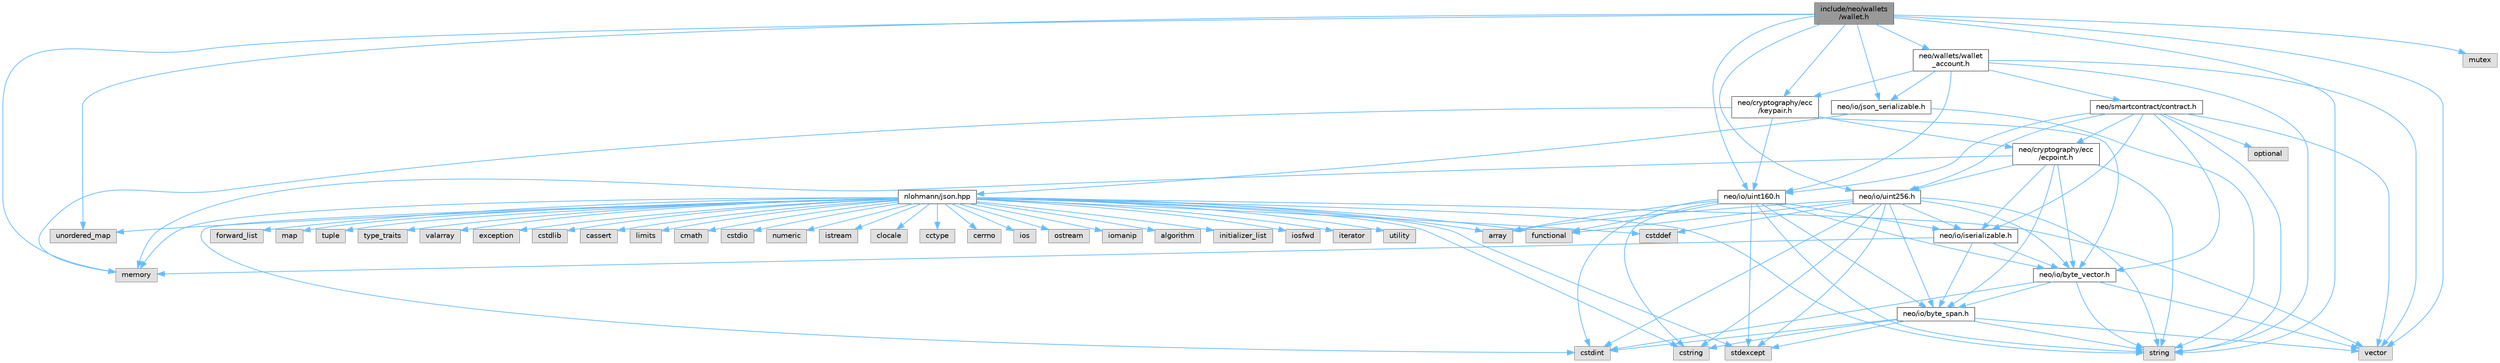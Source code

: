 digraph "include/neo/wallets/wallet.h"
{
 // LATEX_PDF_SIZE
  bgcolor="transparent";
  edge [fontname=Helvetica,fontsize=10,labelfontname=Helvetica,labelfontsize=10];
  node [fontname=Helvetica,fontsize=10,shape=box,height=0.2,width=0.4];
  Node1 [id="Node000001",label="include/neo/wallets\l/wallet.h",height=0.2,width=0.4,color="gray40", fillcolor="grey60", style="filled", fontcolor="black",tooltip=" "];
  Node1 -> Node2 [id="edge102_Node000001_Node000002",color="steelblue1",style="solid",tooltip=" "];
  Node2 [id="Node000002",label="neo/cryptography/ecc\l/keypair.h",height=0.2,width=0.4,color="grey40", fillcolor="white", style="filled",URL="$keypair_8h.html",tooltip=" "];
  Node2 -> Node3 [id="edge103_Node000002_Node000003",color="steelblue1",style="solid",tooltip=" "];
  Node3 [id="Node000003",label="neo/cryptography/ecc\l/ecpoint.h",height=0.2,width=0.4,color="grey40", fillcolor="white", style="filled",URL="$ecpoint_8h.html",tooltip=" "];
  Node3 -> Node4 [id="edge104_Node000003_Node000004",color="steelblue1",style="solid",tooltip=" "];
  Node4 [id="Node000004",label="neo/io/byte_span.h",height=0.2,width=0.4,color="grey40", fillcolor="white", style="filled",URL="$io_2byte__span_8h.html",tooltip=" "];
  Node4 -> Node5 [id="edge105_Node000004_Node000005",color="steelblue1",style="solid",tooltip=" "];
  Node5 [id="Node000005",label="cstdint",height=0.2,width=0.4,color="grey60", fillcolor="#E0E0E0", style="filled",tooltip=" "];
  Node4 -> Node6 [id="edge106_Node000004_Node000006",color="steelblue1",style="solid",tooltip=" "];
  Node6 [id="Node000006",label="cstring",height=0.2,width=0.4,color="grey60", fillcolor="#E0E0E0", style="filled",tooltip=" "];
  Node4 -> Node7 [id="edge107_Node000004_Node000007",color="steelblue1",style="solid",tooltip=" "];
  Node7 [id="Node000007",label="stdexcept",height=0.2,width=0.4,color="grey60", fillcolor="#E0E0E0", style="filled",tooltip=" "];
  Node4 -> Node8 [id="edge108_Node000004_Node000008",color="steelblue1",style="solid",tooltip=" "];
  Node8 [id="Node000008",label="string",height=0.2,width=0.4,color="grey60", fillcolor="#E0E0E0", style="filled",tooltip=" "];
  Node4 -> Node9 [id="edge109_Node000004_Node000009",color="steelblue1",style="solid",tooltip=" "];
  Node9 [id="Node000009",label="vector",height=0.2,width=0.4,color="grey60", fillcolor="#E0E0E0", style="filled",tooltip=" "];
  Node3 -> Node10 [id="edge110_Node000003_Node000010",color="steelblue1",style="solid",tooltip=" "];
  Node10 [id="Node000010",label="neo/io/byte_vector.h",height=0.2,width=0.4,color="grey40", fillcolor="white", style="filled",URL="$io_2byte__vector_8h.html",tooltip=" "];
  Node10 -> Node4 [id="edge111_Node000010_Node000004",color="steelblue1",style="solid",tooltip=" "];
  Node10 -> Node5 [id="edge112_Node000010_Node000005",color="steelblue1",style="solid",tooltip=" "];
  Node10 -> Node8 [id="edge113_Node000010_Node000008",color="steelblue1",style="solid",tooltip=" "];
  Node10 -> Node9 [id="edge114_Node000010_Node000009",color="steelblue1",style="solid",tooltip=" "];
  Node3 -> Node11 [id="edge115_Node000003_Node000011",color="steelblue1",style="solid",tooltip=" "];
  Node11 [id="Node000011",label="neo/io/iserializable.h",height=0.2,width=0.4,color="grey40", fillcolor="white", style="filled",URL="$iserializable_8h.html",tooltip=" "];
  Node11 -> Node4 [id="edge116_Node000011_Node000004",color="steelblue1",style="solid",tooltip=" "];
  Node11 -> Node10 [id="edge117_Node000011_Node000010",color="steelblue1",style="solid",tooltip=" "];
  Node11 -> Node12 [id="edge118_Node000011_Node000012",color="steelblue1",style="solid",tooltip=" "];
  Node12 [id="Node000012",label="memory",height=0.2,width=0.4,color="grey60", fillcolor="#E0E0E0", style="filled",tooltip=" "];
  Node3 -> Node13 [id="edge119_Node000003_Node000013",color="steelblue1",style="solid",tooltip=" "];
  Node13 [id="Node000013",label="neo/io/uint256.h",height=0.2,width=0.4,color="grey40", fillcolor="white", style="filled",URL="$uint256_8h.html",tooltip=" "];
  Node13 -> Node4 [id="edge120_Node000013_Node000004",color="steelblue1",style="solid",tooltip=" "];
  Node13 -> Node10 [id="edge121_Node000013_Node000010",color="steelblue1",style="solid",tooltip=" "];
  Node13 -> Node11 [id="edge122_Node000013_Node000011",color="steelblue1",style="solid",tooltip=" "];
  Node13 -> Node14 [id="edge123_Node000013_Node000014",color="steelblue1",style="solid",tooltip=" "];
  Node14 [id="Node000014",label="array",height=0.2,width=0.4,color="grey60", fillcolor="#E0E0E0", style="filled",tooltip=" "];
  Node13 -> Node15 [id="edge124_Node000013_Node000015",color="steelblue1",style="solid",tooltip=" "];
  Node15 [id="Node000015",label="cstddef",height=0.2,width=0.4,color="grey60", fillcolor="#E0E0E0", style="filled",tooltip=" "];
  Node13 -> Node5 [id="edge125_Node000013_Node000005",color="steelblue1",style="solid",tooltip=" "];
  Node13 -> Node6 [id="edge126_Node000013_Node000006",color="steelblue1",style="solid",tooltip=" "];
  Node13 -> Node16 [id="edge127_Node000013_Node000016",color="steelblue1",style="solid",tooltip=" "];
  Node16 [id="Node000016",label="functional",height=0.2,width=0.4,color="grey60", fillcolor="#E0E0E0", style="filled",tooltip=" "];
  Node13 -> Node7 [id="edge128_Node000013_Node000007",color="steelblue1",style="solid",tooltip=" "];
  Node13 -> Node8 [id="edge129_Node000013_Node000008",color="steelblue1",style="solid",tooltip=" "];
  Node3 -> Node12 [id="edge130_Node000003_Node000012",color="steelblue1",style="solid",tooltip=" "];
  Node3 -> Node8 [id="edge131_Node000003_Node000008",color="steelblue1",style="solid",tooltip=" "];
  Node2 -> Node10 [id="edge132_Node000002_Node000010",color="steelblue1",style="solid",tooltip=" "];
  Node2 -> Node17 [id="edge133_Node000002_Node000017",color="steelblue1",style="solid",tooltip=" "];
  Node17 [id="Node000017",label="neo/io/uint160.h",height=0.2,width=0.4,color="grey40", fillcolor="white", style="filled",URL="$uint160_8h.html",tooltip=" "];
  Node17 -> Node4 [id="edge134_Node000017_Node000004",color="steelblue1",style="solid",tooltip=" "];
  Node17 -> Node10 [id="edge135_Node000017_Node000010",color="steelblue1",style="solid",tooltip=" "];
  Node17 -> Node11 [id="edge136_Node000017_Node000011",color="steelblue1",style="solid",tooltip=" "];
  Node17 -> Node14 [id="edge137_Node000017_Node000014",color="steelblue1",style="solid",tooltip=" "];
  Node17 -> Node5 [id="edge138_Node000017_Node000005",color="steelblue1",style="solid",tooltip=" "];
  Node17 -> Node6 [id="edge139_Node000017_Node000006",color="steelblue1",style="solid",tooltip=" "];
  Node17 -> Node16 [id="edge140_Node000017_Node000016",color="steelblue1",style="solid",tooltip=" "];
  Node17 -> Node7 [id="edge141_Node000017_Node000007",color="steelblue1",style="solid",tooltip=" "];
  Node17 -> Node8 [id="edge142_Node000017_Node000008",color="steelblue1",style="solid",tooltip=" "];
  Node2 -> Node12 [id="edge143_Node000002_Node000012",color="steelblue1",style="solid",tooltip=" "];
  Node1 -> Node18 [id="edge144_Node000001_Node000018",color="steelblue1",style="solid",tooltip=" "];
  Node18 [id="Node000018",label="neo/io/json_serializable.h",height=0.2,width=0.4,color="grey40", fillcolor="white", style="filled",URL="$json__serializable_8h.html",tooltip=" "];
  Node18 -> Node19 [id="edge145_Node000018_Node000019",color="steelblue1",style="solid",tooltip=" "];
  Node19 [id="Node000019",label="nlohmann/json.hpp",height=0.2,width=0.4,color="grey40", fillcolor="white", style="filled",URL="$json_8hpp.html",tooltip=" "];
  Node19 -> Node20 [id="edge146_Node000019_Node000020",color="steelblue1",style="solid",tooltip=" "];
  Node20 [id="Node000020",label="algorithm",height=0.2,width=0.4,color="grey60", fillcolor="#E0E0E0", style="filled",tooltip=" "];
  Node19 -> Node15 [id="edge147_Node000019_Node000015",color="steelblue1",style="solid",tooltip=" "];
  Node19 -> Node16 [id="edge148_Node000019_Node000016",color="steelblue1",style="solid",tooltip=" "];
  Node19 -> Node21 [id="edge149_Node000019_Node000021",color="steelblue1",style="solid",tooltip=" "];
  Node21 [id="Node000021",label="initializer_list",height=0.2,width=0.4,color="grey60", fillcolor="#E0E0E0", style="filled",tooltip=" "];
  Node19 -> Node22 [id="edge150_Node000019_Node000022",color="steelblue1",style="solid",tooltip=" "];
  Node22 [id="Node000022",label="iosfwd",height=0.2,width=0.4,color="grey60", fillcolor="#E0E0E0", style="filled",tooltip=" "];
  Node19 -> Node23 [id="edge151_Node000019_Node000023",color="steelblue1",style="solid",tooltip=" "];
  Node23 [id="Node000023",label="iterator",height=0.2,width=0.4,color="grey60", fillcolor="#E0E0E0", style="filled",tooltip=" "];
  Node19 -> Node12 [id="edge152_Node000019_Node000012",color="steelblue1",style="solid",tooltip=" "];
  Node19 -> Node8 [id="edge153_Node000019_Node000008",color="steelblue1",style="solid",tooltip=" "];
  Node19 -> Node24 [id="edge154_Node000019_Node000024",color="steelblue1",style="solid",tooltip=" "];
  Node24 [id="Node000024",label="utility",height=0.2,width=0.4,color="grey60", fillcolor="#E0E0E0", style="filled",tooltip=" "];
  Node19 -> Node9 [id="edge155_Node000019_Node000009",color="steelblue1",style="solid",tooltip=" "];
  Node19 -> Node14 [id="edge156_Node000019_Node000014",color="steelblue1",style="solid",tooltip=" "];
  Node19 -> Node25 [id="edge157_Node000019_Node000025",color="steelblue1",style="solid",tooltip=" "];
  Node25 [id="Node000025",label="forward_list",height=0.2,width=0.4,color="grey60", fillcolor="#E0E0E0", style="filled",tooltip=" "];
  Node19 -> Node26 [id="edge158_Node000019_Node000026",color="steelblue1",style="solid",tooltip=" "];
  Node26 [id="Node000026",label="map",height=0.2,width=0.4,color="grey60", fillcolor="#E0E0E0", style="filled",tooltip=" "];
  Node19 -> Node27 [id="edge159_Node000019_Node000027",color="steelblue1",style="solid",tooltip=" "];
  Node27 [id="Node000027",label="tuple",height=0.2,width=0.4,color="grey60", fillcolor="#E0E0E0", style="filled",tooltip=" "];
  Node19 -> Node28 [id="edge160_Node000019_Node000028",color="steelblue1",style="solid",tooltip=" "];
  Node28 [id="Node000028",label="type_traits",height=0.2,width=0.4,color="grey60", fillcolor="#E0E0E0", style="filled",tooltip=" "];
  Node19 -> Node29 [id="edge161_Node000019_Node000029",color="steelblue1",style="solid",tooltip=" "];
  Node29 [id="Node000029",label="unordered_map",height=0.2,width=0.4,color="grey60", fillcolor="#E0E0E0", style="filled",tooltip=" "];
  Node19 -> Node30 [id="edge162_Node000019_Node000030",color="steelblue1",style="solid",tooltip=" "];
  Node30 [id="Node000030",label="valarray",height=0.2,width=0.4,color="grey60", fillcolor="#E0E0E0", style="filled",tooltip=" "];
  Node19 -> Node31 [id="edge163_Node000019_Node000031",color="steelblue1",style="solid",tooltip=" "];
  Node31 [id="Node000031",label="exception",height=0.2,width=0.4,color="grey60", fillcolor="#E0E0E0", style="filled",tooltip=" "];
  Node19 -> Node7 [id="edge164_Node000019_Node000007",color="steelblue1",style="solid",tooltip=" "];
  Node19 -> Node5 [id="edge165_Node000019_Node000005",color="steelblue1",style="solid",tooltip=" "];
  Node19 -> Node32 [id="edge166_Node000019_Node000032",color="steelblue1",style="solid",tooltip=" "];
  Node32 [id="Node000032",label="cstdlib",height=0.2,width=0.4,color="grey60", fillcolor="#E0E0E0", style="filled",tooltip=" "];
  Node19 -> Node33 [id="edge167_Node000019_Node000033",color="steelblue1",style="solid",tooltip=" "];
  Node33 [id="Node000033",label="cassert",height=0.2,width=0.4,color="grey60", fillcolor="#E0E0E0", style="filled",tooltip=" "];
  Node19 -> Node34 [id="edge168_Node000019_Node000034",color="steelblue1",style="solid",tooltip=" "];
  Node34 [id="Node000034",label="limits",height=0.2,width=0.4,color="grey60", fillcolor="#E0E0E0", style="filled",tooltip=" "];
  Node19 -> Node6 [id="edge169_Node000019_Node000006",color="steelblue1",style="solid",tooltip=" "];
  Node19 -> Node35 [id="edge170_Node000019_Node000035",color="steelblue1",style="solid",tooltip=" "];
  Node35 [id="Node000035",label="cmath",height=0.2,width=0.4,color="grey60", fillcolor="#E0E0E0", style="filled",tooltip=" "];
  Node19 -> Node36 [id="edge171_Node000019_Node000036",color="steelblue1",style="solid",tooltip=" "];
  Node36 [id="Node000036",label="cstdio",height=0.2,width=0.4,color="grey60", fillcolor="#E0E0E0", style="filled",tooltip=" "];
  Node19 -> Node37 [id="edge172_Node000019_Node000037",color="steelblue1",style="solid",tooltip=" "];
  Node37 [id="Node000037",label="numeric",height=0.2,width=0.4,color="grey60", fillcolor="#E0E0E0", style="filled",tooltip=" "];
  Node19 -> Node38 [id="edge173_Node000019_Node000038",color="steelblue1",style="solid",tooltip=" "];
  Node38 [id="Node000038",label="istream",height=0.2,width=0.4,color="grey60", fillcolor="#E0E0E0", style="filled",tooltip=" "];
  Node19 -> Node39 [id="edge174_Node000019_Node000039",color="steelblue1",style="solid",tooltip=" "];
  Node39 [id="Node000039",label="clocale",height=0.2,width=0.4,color="grey60", fillcolor="#E0E0E0", style="filled",tooltip=" "];
  Node19 -> Node40 [id="edge175_Node000019_Node000040",color="steelblue1",style="solid",tooltip=" "];
  Node40 [id="Node000040",label="cctype",height=0.2,width=0.4,color="grey60", fillcolor="#E0E0E0", style="filled",tooltip=" "];
  Node19 -> Node41 [id="edge176_Node000019_Node000041",color="steelblue1",style="solid",tooltip=" "];
  Node41 [id="Node000041",label="cerrno",height=0.2,width=0.4,color="grey60", fillcolor="#E0E0E0", style="filled",tooltip=" "];
  Node19 -> Node42 [id="edge177_Node000019_Node000042",color="steelblue1",style="solid",tooltip=" "];
  Node42 [id="Node000042",label="ios",height=0.2,width=0.4,color="grey60", fillcolor="#E0E0E0", style="filled",tooltip=" "];
  Node19 -> Node43 [id="edge178_Node000019_Node000043",color="steelblue1",style="solid",tooltip=" "];
  Node43 [id="Node000043",label="ostream",height=0.2,width=0.4,color="grey60", fillcolor="#E0E0E0", style="filled",tooltip=" "];
  Node19 -> Node44 [id="edge179_Node000019_Node000044",color="steelblue1",style="solid",tooltip=" "];
  Node44 [id="Node000044",label="iomanip",height=0.2,width=0.4,color="grey60", fillcolor="#E0E0E0", style="filled",tooltip=" "];
  Node18 -> Node8 [id="edge180_Node000018_Node000008",color="steelblue1",style="solid",tooltip=" "];
  Node1 -> Node17 [id="edge181_Node000001_Node000017",color="steelblue1",style="solid",tooltip=" "];
  Node1 -> Node13 [id="edge182_Node000001_Node000013",color="steelblue1",style="solid",tooltip=" "];
  Node1 -> Node45 [id="edge183_Node000001_Node000045",color="steelblue1",style="solid",tooltip=" "];
  Node45 [id="Node000045",label="neo/wallets/wallet\l_account.h",height=0.2,width=0.4,color="grey40", fillcolor="white", style="filled",URL="$wallet__account_8h.html",tooltip=" "];
  Node45 -> Node2 [id="edge184_Node000045_Node000002",color="steelblue1",style="solid",tooltip=" "];
  Node45 -> Node18 [id="edge185_Node000045_Node000018",color="steelblue1",style="solid",tooltip=" "];
  Node45 -> Node17 [id="edge186_Node000045_Node000017",color="steelblue1",style="solid",tooltip=" "];
  Node45 -> Node46 [id="edge187_Node000045_Node000046",color="steelblue1",style="solid",tooltip=" "];
  Node46 [id="Node000046",label="neo/smartcontract/contract.h",height=0.2,width=0.4,color="grey40", fillcolor="white", style="filled",URL="$contract_8h.html",tooltip=" "];
  Node46 -> Node3 [id="edge188_Node000046_Node000003",color="steelblue1",style="solid",tooltip=" "];
  Node46 -> Node10 [id="edge189_Node000046_Node000010",color="steelblue1",style="solid",tooltip=" "];
  Node46 -> Node11 [id="edge190_Node000046_Node000011",color="steelblue1",style="solid",tooltip=" "];
  Node46 -> Node17 [id="edge191_Node000046_Node000017",color="steelblue1",style="solid",tooltip=" "];
  Node46 -> Node13 [id="edge192_Node000046_Node000013",color="steelblue1",style="solid",tooltip=" "];
  Node46 -> Node47 [id="edge193_Node000046_Node000047",color="steelblue1",style="solid",tooltip=" "];
  Node47 [id="Node000047",label="optional",height=0.2,width=0.4,color="grey60", fillcolor="#E0E0E0", style="filled",tooltip=" "];
  Node46 -> Node8 [id="edge194_Node000046_Node000008",color="steelblue1",style="solid",tooltip=" "];
  Node46 -> Node9 [id="edge195_Node000046_Node000009",color="steelblue1",style="solid",tooltip=" "];
  Node45 -> Node8 [id="edge196_Node000045_Node000008",color="steelblue1",style="solid",tooltip=" "];
  Node45 -> Node9 [id="edge197_Node000045_Node000009",color="steelblue1",style="solid",tooltip=" "];
  Node1 -> Node12 [id="edge198_Node000001_Node000012",color="steelblue1",style="solid",tooltip=" "];
  Node1 -> Node48 [id="edge199_Node000001_Node000048",color="steelblue1",style="solid",tooltip=" "];
  Node48 [id="Node000048",label="mutex",height=0.2,width=0.4,color="grey60", fillcolor="#E0E0E0", style="filled",tooltip=" "];
  Node1 -> Node8 [id="edge200_Node000001_Node000008",color="steelblue1",style="solid",tooltip=" "];
  Node1 -> Node29 [id="edge201_Node000001_Node000029",color="steelblue1",style="solid",tooltip=" "];
  Node1 -> Node9 [id="edge202_Node000001_Node000009",color="steelblue1",style="solid",tooltip=" "];
}
